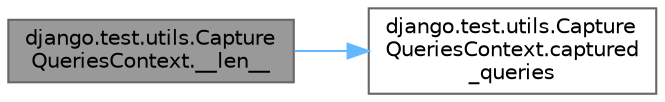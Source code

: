 digraph "django.test.utils.CaptureQueriesContext.__len__"
{
 // LATEX_PDF_SIZE
  bgcolor="transparent";
  edge [fontname=Helvetica,fontsize=10,labelfontname=Helvetica,labelfontsize=10];
  node [fontname=Helvetica,fontsize=10,shape=box,height=0.2,width=0.4];
  rankdir="LR";
  Node1 [id="Node000001",label="django.test.utils.Capture\lQueriesContext.__len__",height=0.2,width=0.4,color="gray40", fillcolor="grey60", style="filled", fontcolor="black",tooltip=" "];
  Node1 -> Node2 [id="edge1_Node000001_Node000002",color="steelblue1",style="solid",tooltip=" "];
  Node2 [id="Node000002",label="django.test.utils.Capture\lQueriesContext.captured\l_queries",height=0.2,width=0.4,color="grey40", fillcolor="white", style="filled",URL="$classdjango_1_1test_1_1utils_1_1_capture_queries_context.html#a9adbe7370dd09e5f719d9293ade05df0",tooltip=" "];
}
